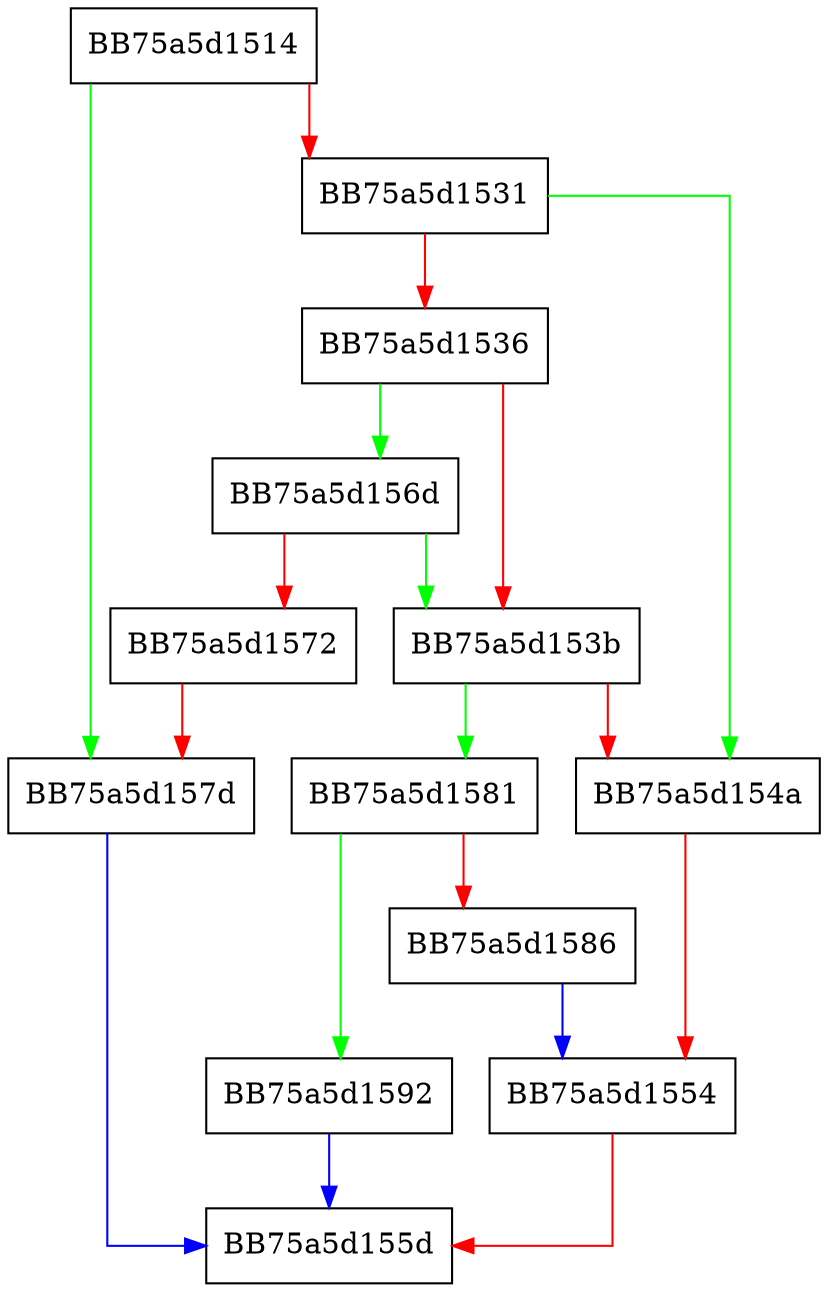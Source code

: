 digraph memcpy_s {
  node [shape="box"];
  graph [splines=ortho];
  BB75a5d1514 -> BB75a5d157d [color="green"];
  BB75a5d1514 -> BB75a5d1531 [color="red"];
  BB75a5d1531 -> BB75a5d154a [color="green"];
  BB75a5d1531 -> BB75a5d1536 [color="red"];
  BB75a5d1536 -> BB75a5d156d [color="green"];
  BB75a5d1536 -> BB75a5d153b [color="red"];
  BB75a5d153b -> BB75a5d1581 [color="green"];
  BB75a5d153b -> BB75a5d154a [color="red"];
  BB75a5d154a -> BB75a5d1554 [color="red"];
  BB75a5d1554 -> BB75a5d155d [color="red"];
  BB75a5d156d -> BB75a5d153b [color="green"];
  BB75a5d156d -> BB75a5d1572 [color="red"];
  BB75a5d1572 -> BB75a5d157d [color="red"];
  BB75a5d157d -> BB75a5d155d [color="blue"];
  BB75a5d1581 -> BB75a5d1592 [color="green"];
  BB75a5d1581 -> BB75a5d1586 [color="red"];
  BB75a5d1586 -> BB75a5d1554 [color="blue"];
  BB75a5d1592 -> BB75a5d155d [color="blue"];
}